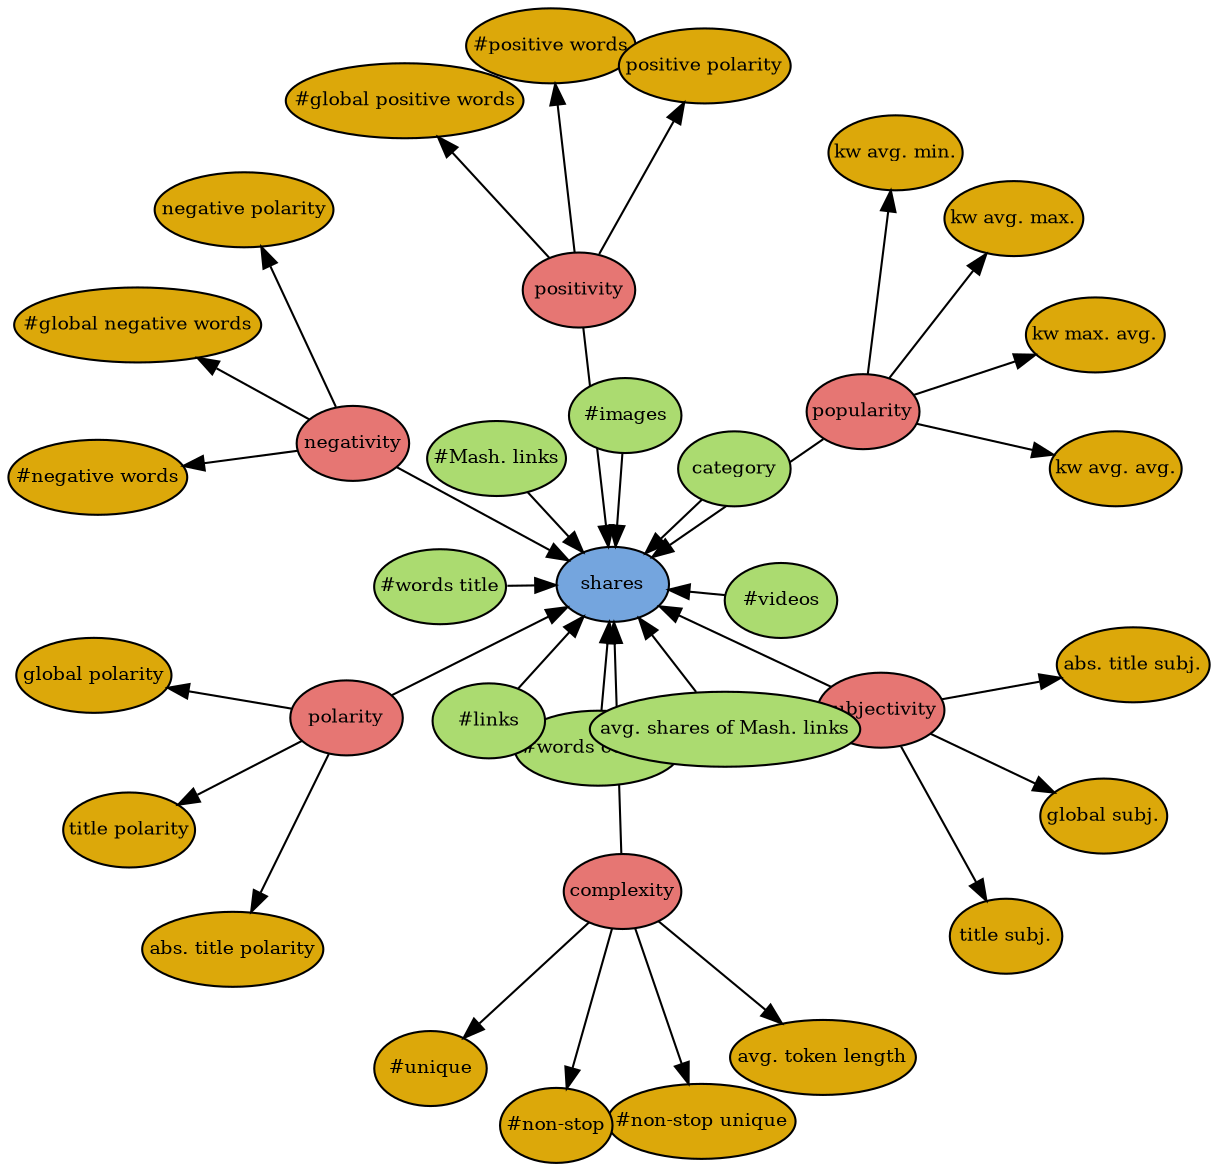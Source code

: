 digraph G {
    
    node [shape = oval, style = filled, fontsize = 9, margin = 0.01];
    
    layout = neato;
    overlap = true;
    splines = true;
    
    edge [len=1.4];
    
    /***********************************/
    /* Define dependent variable       */
    node [fillcolor = "#74A5DE"];
    log_shares [label="shares"];
    
    /***********************************/
    /* Define latents                  */
    node [fillcolor = "#E67673"];
    complexity;
    popularity;
    subjectivity;
    polarity;
    positivity;
    negativity;
    
    /***********************************/
    /* Set up latent measures          */
    node [fillcolor = "#DCA80A"];
    log_average_token_length [label = "avg. token length"];
    complexity -> log_average_token_length;
    
    n_unique_tokens [label = "#unique"];
    complexity -> n_unique_tokens;
    
    n_non_stop_unique_tokens [label = "#non-stop unique"];
    complexity -> n_non_stop_unique_tokens;
    
    log_n_non_stop_words [label = "#non-stop"];
    complexity -> log_n_non_stop_words;

    /* Popularity */
    log_kw_avg_avg [label = "kw avg. avg."];
    popularity -> log_kw_avg_avg;
    
    log_kw_max_avg [label = "kw max. avg."];
    popularity -> log_kw_max_avg;
    
    log_kw_avg_max [label = "kw avg. max."];
    popularity -> log_kw_avg_max;
    
    log_kw_avg_min [label = "kw avg. min."];
    popularity -> log_kw_avg_min;
 
    /* Subjectivity */
    title_subjectivity [label = "title subj."];
    subjectivity -> title_subjectivity;
    
    global_subjectivity [label = "global subj."];
    subjectivity -> global_subjectivity;
    
    abs_title_subjectivity [label = "abs. title subj."];
    subjectivity -> abs_title_subjectivity;
    
    /* Polarity */
    title_sentiment_polarity [label = "title polarity"];
    polarity -> title_sentiment_polarity;
    
    global_sentiment_polarity [label = "global polarity"];
    polarity -> global_sentiment_polarity;
    
    abs_title_sentiment_polarity [label = "abs. title polarity"];
    polarity -> abs_title_sentiment_polarity;

    /* Positivity */
    global_rate_positive_words [label = "#global positive words"];
    positivity -> global_rate_positive_words;
    
    rate_positive_words [label = "#positive words"];
    positivity -> rate_positive_words;
    
    avg_positive_polarity [label = "positive polarity"];
    positivity -> avg_positive_polarity;

    /* Negativity */
    global_rate_negative_words [label = "#global negative words"];
    negativity -> global_rate_negative_words;
    
    rate_negative_words [label = "#negative words"];
    negativity -> rate_negative_words;
    
    avg_negative_polarity [label = "negative polarity"];
    negativity -> avg_negative_polarity;
    
    /***********************************/
    /* Connect latents to shares       */
    complexity -> log_shares;
    popularity -> log_shares;
    subjectivity -> log_shares;
    polarity -> log_shares;
    positivity -> log_shares;
    negativity -> log_shares;
    
    /***********************************/
    /* Directly observed variables     */
    node[shape=oval,style=filled,fillcolor="#ABDB70"];
    log_n_tokens_title [label = "#words title"];
    log_n_tokens_title -> log_shares;
    
    log_n_tokens_content [label = "#words content"];
    log_n_tokens_content -> log_shares;
    
    log_self_reference_avg_shares [label = "avg. shares of Mash. links"];
    log_self_reference_avg_shares -> log_shares;
    
    log_num_imgs [label = "#images"];
    log_num_imgs -> log_shares;
    
    log_num_videos [label = "#videos"];
    log_num_videos -> log_shares;
    
    log_num_hrefs [label = "#links"];
    log_num_hrefs -> log_shares;
    
    log_num_self_hrefs [label = "#Mash. links"];
    log_num_self_hrefs -> log_shares;
    
    data_channel [label = "category"];
    data_channel -> log_shares;
    
}